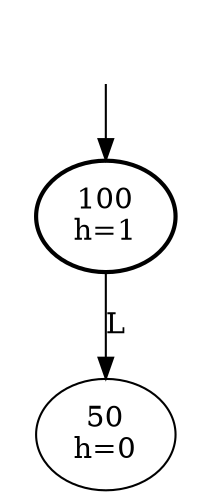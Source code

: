 digraph
 {
	Dummy [style=invis];
	Dummy -> 100;
	100 [penwidth=2];

	
      100 [label="100\nh=1"];

      100 -> 50 [label="L"];
      50 [label="50\nh=0"];

}